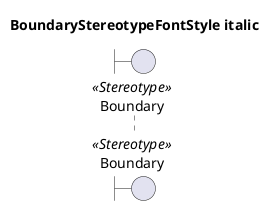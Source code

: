 @startuml
'!include ../../../plantuml-styles/plantuml-ae-skinparam-ex.iuml

skinparam BoundaryStereotypeFontStyle italic

title BoundaryStereotypeFontStyle italic

boundary Boundary <<Stereotype>>

@enduml